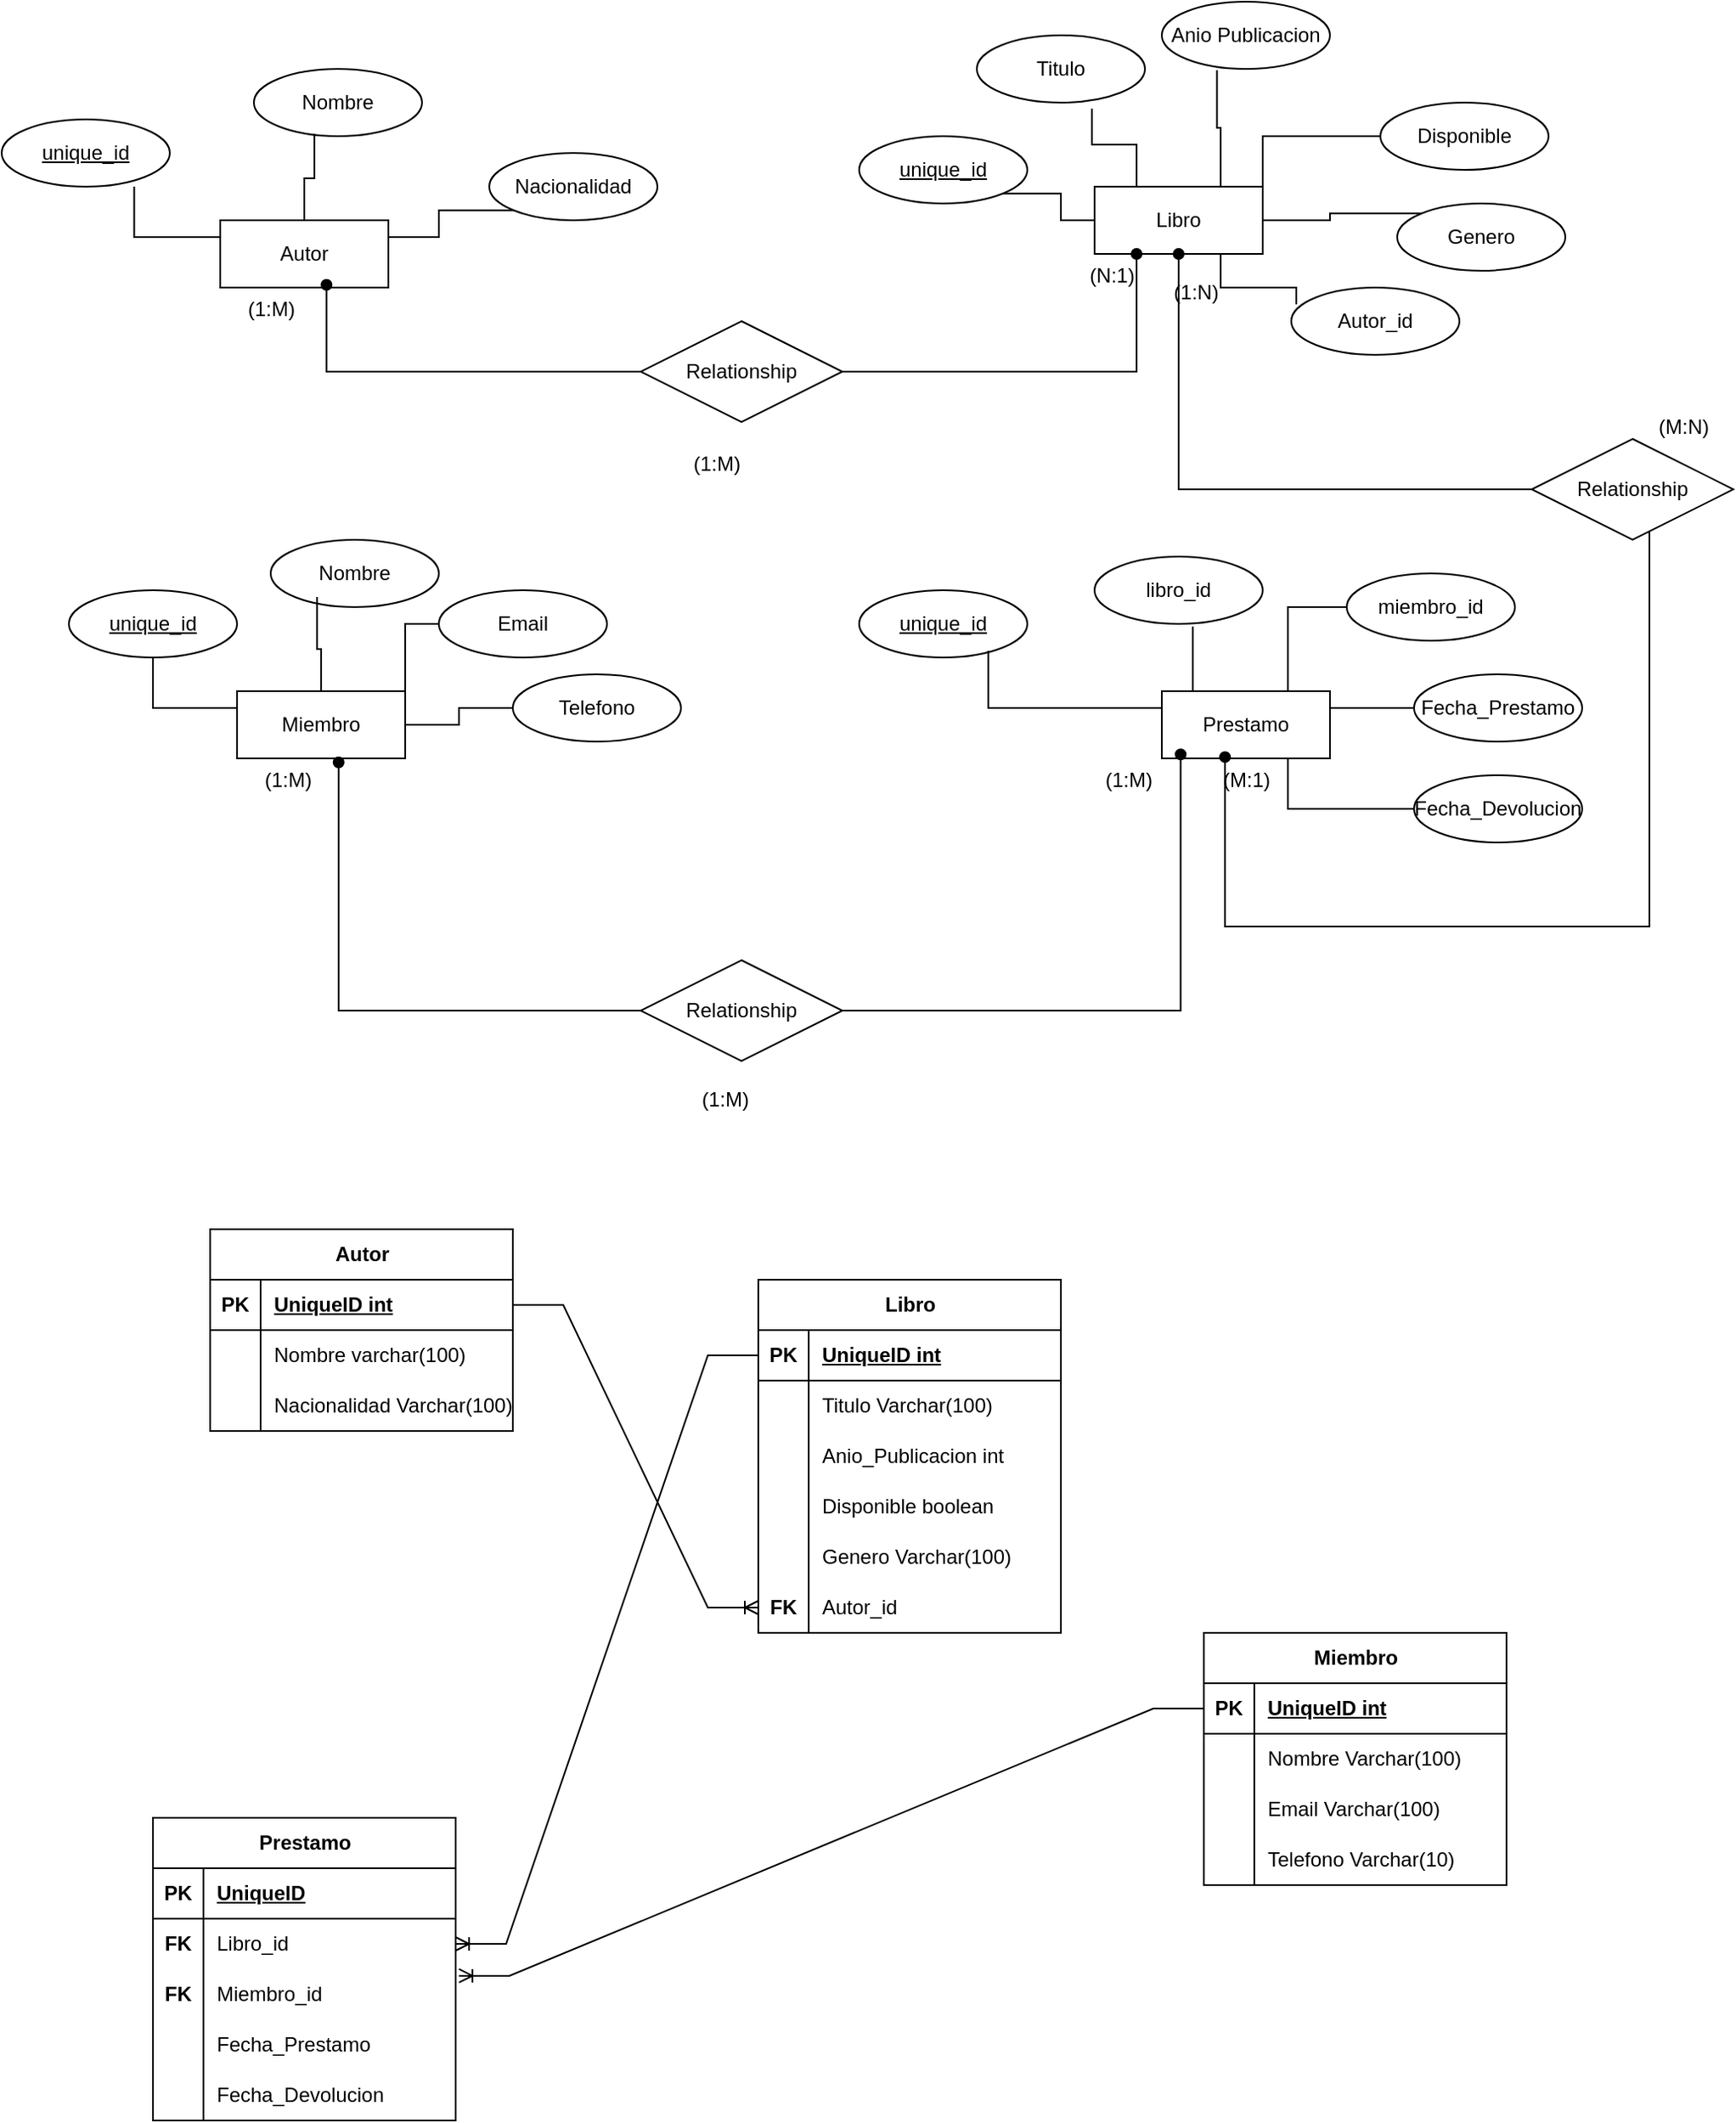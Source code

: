 <mxfile version="27.1.6">
  <diagram id="ABi7pcu78SNqBDGiMslg" name="Biblioteca">
    <mxGraphModel dx="1042" dy="1739" grid="1" gridSize="10" guides="1" tooltips="1" connect="1" arrows="1" fold="1" page="1" pageScale="1" pageWidth="827" pageHeight="1169" math="0" shadow="0">
      <root>
        <mxCell id="0" />
        <mxCell id="1" parent="0" />
        <mxCell id="7mictqGVA30ZmTcB6VZ4-40" style="edgeStyle=orthogonalEdgeStyle;rounded=0;orthogonalLoop=1;jettySize=auto;html=1;exitX=0;exitY=0.5;exitDx=0;exitDy=0;entryX=1;entryY=1;entryDx=0;entryDy=0;endArrow=none;startFill=0;" edge="1" parent="1" source="7mictqGVA30ZmTcB6VZ4-1" target="7mictqGVA30ZmTcB6VZ4-6">
          <mxGeometry relative="1" as="geometry" />
        </mxCell>
        <mxCell id="7mictqGVA30ZmTcB6VZ4-43" style="edgeStyle=orthogonalEdgeStyle;rounded=0;orthogonalLoop=1;jettySize=auto;html=1;exitX=1;exitY=0;exitDx=0;exitDy=0;entryX=0;entryY=0.5;entryDx=0;entryDy=0;endArrow=none;startFill=0;" edge="1" parent="1" source="7mictqGVA30ZmTcB6VZ4-1" target="7mictqGVA30ZmTcB6VZ4-13">
          <mxGeometry relative="1" as="geometry" />
        </mxCell>
        <mxCell id="7mictqGVA30ZmTcB6VZ4-44" style="edgeStyle=orthogonalEdgeStyle;rounded=0;orthogonalLoop=1;jettySize=auto;html=1;exitX=1;exitY=0.5;exitDx=0;exitDy=0;entryX=0;entryY=0;entryDx=0;entryDy=0;endArrow=none;startFill=0;" edge="1" parent="1" source="7mictqGVA30ZmTcB6VZ4-1" target="7mictqGVA30ZmTcB6VZ4-14">
          <mxGeometry relative="1" as="geometry" />
        </mxCell>
        <mxCell id="7mictqGVA30ZmTcB6VZ4-1" value="Libro" style="whiteSpace=wrap;html=1;align=center;" vertex="1" parent="1">
          <mxGeometry x="710" y="-400" width="100" height="40" as="geometry" />
        </mxCell>
        <mxCell id="7mictqGVA30ZmTcB6VZ4-28" style="edgeStyle=orthogonalEdgeStyle;rounded=0;orthogonalLoop=1;jettySize=auto;html=1;exitX=1;exitY=0.25;exitDx=0;exitDy=0;entryX=0;entryY=1;entryDx=0;entryDy=0;endArrow=none;startFill=0;" edge="1" parent="1" source="7mictqGVA30ZmTcB6VZ4-2" target="7mictqGVA30ZmTcB6VZ4-10">
          <mxGeometry relative="1" as="geometry" />
        </mxCell>
        <mxCell id="7mictqGVA30ZmTcB6VZ4-2" value="Autor" style="whiteSpace=wrap;html=1;align=center;" vertex="1" parent="1">
          <mxGeometry x="190" y="-380" width="100" height="40" as="geometry" />
        </mxCell>
        <mxCell id="7mictqGVA30ZmTcB6VZ4-29" style="edgeStyle=orthogonalEdgeStyle;rounded=0;orthogonalLoop=1;jettySize=auto;html=1;exitX=0;exitY=0.25;exitDx=0;exitDy=0;endArrow=none;startFill=0;" edge="1" parent="1" source="7mictqGVA30ZmTcB6VZ4-3" target="7mictqGVA30ZmTcB6VZ4-7">
          <mxGeometry relative="1" as="geometry" />
        </mxCell>
        <mxCell id="7mictqGVA30ZmTcB6VZ4-32" style="edgeStyle=orthogonalEdgeStyle;rounded=0;orthogonalLoop=1;jettySize=auto;html=1;exitX=1;exitY=0;exitDx=0;exitDy=0;entryX=0;entryY=0.5;entryDx=0;entryDy=0;endArrow=none;startFill=0;" edge="1" parent="1" source="7mictqGVA30ZmTcB6VZ4-3" target="7mictqGVA30ZmTcB6VZ4-17">
          <mxGeometry relative="1" as="geometry" />
        </mxCell>
        <mxCell id="7mictqGVA30ZmTcB6VZ4-33" style="edgeStyle=orthogonalEdgeStyle;rounded=0;orthogonalLoop=1;jettySize=auto;html=1;exitX=1;exitY=0.5;exitDx=0;exitDy=0;entryX=0;entryY=0.5;entryDx=0;entryDy=0;endArrow=none;startFill=0;" edge="1" parent="1" source="7mictqGVA30ZmTcB6VZ4-3" target="7mictqGVA30ZmTcB6VZ4-18">
          <mxGeometry relative="1" as="geometry" />
        </mxCell>
        <mxCell id="7mictqGVA30ZmTcB6VZ4-3" value="Miembro" style="whiteSpace=wrap;html=1;align=center;" vertex="1" parent="1">
          <mxGeometry x="200" y="-100" width="100" height="40" as="geometry" />
        </mxCell>
        <mxCell id="7mictqGVA30ZmTcB6VZ4-36" style="edgeStyle=orthogonalEdgeStyle;rounded=0;orthogonalLoop=1;jettySize=auto;html=1;exitX=0.75;exitY=0;exitDx=0;exitDy=0;entryX=0;entryY=0.5;entryDx=0;entryDy=0;endArrow=none;startFill=0;" edge="1" parent="1" source="7mictqGVA30ZmTcB6VZ4-4" target="7mictqGVA30ZmTcB6VZ4-20">
          <mxGeometry relative="1" as="geometry" />
        </mxCell>
        <mxCell id="7mictqGVA30ZmTcB6VZ4-37" style="edgeStyle=orthogonalEdgeStyle;rounded=0;orthogonalLoop=1;jettySize=auto;html=1;exitX=1;exitY=0.25;exitDx=0;exitDy=0;entryX=0;entryY=0.5;entryDx=0;entryDy=0;endArrow=none;startFill=0;" edge="1" parent="1" source="7mictqGVA30ZmTcB6VZ4-4" target="7mictqGVA30ZmTcB6VZ4-21">
          <mxGeometry relative="1" as="geometry" />
        </mxCell>
        <mxCell id="7mictqGVA30ZmTcB6VZ4-39" style="edgeStyle=orthogonalEdgeStyle;rounded=0;orthogonalLoop=1;jettySize=auto;html=1;exitX=0.75;exitY=1;exitDx=0;exitDy=0;entryX=0;entryY=0.5;entryDx=0;entryDy=0;endArrow=none;startFill=0;" edge="1" parent="1" source="7mictqGVA30ZmTcB6VZ4-4" target="7mictqGVA30ZmTcB6VZ4-22">
          <mxGeometry relative="1" as="geometry" />
        </mxCell>
        <mxCell id="7mictqGVA30ZmTcB6VZ4-4" value="Prestamo" style="whiteSpace=wrap;html=1;align=center;" vertex="1" parent="1">
          <mxGeometry x="750" y="-100" width="100" height="40" as="geometry" />
        </mxCell>
        <mxCell id="7mictqGVA30ZmTcB6VZ4-5" value="unique_id" style="ellipse;whiteSpace=wrap;html=1;align=center;fontStyle=4;" vertex="1" parent="1">
          <mxGeometry x="60" y="-440" width="100" height="40" as="geometry" />
        </mxCell>
        <mxCell id="7mictqGVA30ZmTcB6VZ4-6" value="unique_id" style="ellipse;whiteSpace=wrap;html=1;align=center;fontStyle=4;" vertex="1" parent="1">
          <mxGeometry x="570" y="-430" width="100" height="40" as="geometry" />
        </mxCell>
        <mxCell id="7mictqGVA30ZmTcB6VZ4-7" value="unique_id" style="ellipse;whiteSpace=wrap;html=1;align=center;fontStyle=4;" vertex="1" parent="1">
          <mxGeometry x="100" y="-160" width="100" height="40" as="geometry" />
        </mxCell>
        <mxCell id="7mictqGVA30ZmTcB6VZ4-8" value="unique_id" style="ellipse;whiteSpace=wrap;html=1;align=center;fontStyle=4;" vertex="1" parent="1">
          <mxGeometry x="570" y="-160" width="100" height="40" as="geometry" />
        </mxCell>
        <mxCell id="7mictqGVA30ZmTcB6VZ4-9" value="Nombre" style="ellipse;whiteSpace=wrap;html=1;align=center;" vertex="1" parent="1">
          <mxGeometry x="210" y="-470" width="100" height="40" as="geometry" />
        </mxCell>
        <mxCell id="7mictqGVA30ZmTcB6VZ4-10" value="Nacionalidad" style="ellipse;whiteSpace=wrap;html=1;align=center;" vertex="1" parent="1">
          <mxGeometry x="350" y="-420" width="100" height="40" as="geometry" />
        </mxCell>
        <mxCell id="7mictqGVA30ZmTcB6VZ4-11" value="Titulo" style="ellipse;whiteSpace=wrap;html=1;align=center;" vertex="1" parent="1">
          <mxGeometry x="640" y="-490" width="100" height="40" as="geometry" />
        </mxCell>
        <mxCell id="7mictqGVA30ZmTcB6VZ4-12" value="Anio Publicacion" style="ellipse;whiteSpace=wrap;html=1;align=center;" vertex="1" parent="1">
          <mxGeometry x="750" y="-510" width="100" height="40" as="geometry" />
        </mxCell>
        <mxCell id="7mictqGVA30ZmTcB6VZ4-13" value="Disponible" style="ellipse;whiteSpace=wrap;html=1;align=center;" vertex="1" parent="1">
          <mxGeometry x="880" y="-450" width="100" height="40" as="geometry" />
        </mxCell>
        <mxCell id="7mictqGVA30ZmTcB6VZ4-14" value="Genero" style="ellipse;whiteSpace=wrap;html=1;align=center;" vertex="1" parent="1">
          <mxGeometry x="890" y="-390" width="100" height="40" as="geometry" />
        </mxCell>
        <mxCell id="7mictqGVA30ZmTcB6VZ4-15" value="Autor_id" style="ellipse;whiteSpace=wrap;html=1;align=center;" vertex="1" parent="1">
          <mxGeometry x="827" y="-340" width="100" height="40" as="geometry" />
        </mxCell>
        <mxCell id="7mictqGVA30ZmTcB6VZ4-16" value="Nombre" style="ellipse;whiteSpace=wrap;html=1;align=center;" vertex="1" parent="1">
          <mxGeometry x="220" y="-190" width="100" height="40" as="geometry" />
        </mxCell>
        <mxCell id="7mictqGVA30ZmTcB6VZ4-17" value="Email" style="ellipse;whiteSpace=wrap;html=1;align=center;" vertex="1" parent="1">
          <mxGeometry x="320" y="-160" width="100" height="40" as="geometry" />
        </mxCell>
        <mxCell id="7mictqGVA30ZmTcB6VZ4-18" value="Telefono" style="ellipse;whiteSpace=wrap;html=1;align=center;" vertex="1" parent="1">
          <mxGeometry x="364" y="-110" width="100" height="40" as="geometry" />
        </mxCell>
        <mxCell id="7mictqGVA30ZmTcB6VZ4-19" value="libro_id" style="ellipse;whiteSpace=wrap;html=1;align=center;" vertex="1" parent="1">
          <mxGeometry x="710" y="-180" width="100" height="40" as="geometry" />
        </mxCell>
        <mxCell id="7mictqGVA30ZmTcB6VZ4-20" value="miembro_id" style="ellipse;whiteSpace=wrap;html=1;align=center;" vertex="1" parent="1">
          <mxGeometry x="860" y="-170" width="100" height="40" as="geometry" />
        </mxCell>
        <mxCell id="7mictqGVA30ZmTcB6VZ4-21" value="Fecha_Prestamo" style="ellipse;whiteSpace=wrap;html=1;align=center;" vertex="1" parent="1">
          <mxGeometry x="900" y="-110" width="100" height="40" as="geometry" />
        </mxCell>
        <mxCell id="7mictqGVA30ZmTcB6VZ4-22" value="Fecha_Devolucion" style="ellipse;whiteSpace=wrap;html=1;align=center;" vertex="1" parent="1">
          <mxGeometry x="900" y="-50" width="100" height="40" as="geometry" />
        </mxCell>
        <mxCell id="7mictqGVA30ZmTcB6VZ4-48" style="edgeStyle=orthogonalEdgeStyle;rounded=0;orthogonalLoop=1;jettySize=auto;html=1;exitX=1;exitY=0.5;exitDx=0;exitDy=0;entryX=0.25;entryY=1;entryDx=0;entryDy=0;endArrow=oval;endFill=1;" edge="1" parent="1" source="7mictqGVA30ZmTcB6VZ4-23" target="7mictqGVA30ZmTcB6VZ4-1">
          <mxGeometry relative="1" as="geometry" />
        </mxCell>
        <mxCell id="7mictqGVA30ZmTcB6VZ4-23" value="Relationship" style="shape=rhombus;perimeter=rhombusPerimeter;whiteSpace=wrap;html=1;align=center;" vertex="1" parent="1">
          <mxGeometry x="440" y="-320" width="120" height="60" as="geometry" />
        </mxCell>
        <mxCell id="7mictqGVA30ZmTcB6VZ4-24" value="Relationship" style="shape=rhombus;perimeter=rhombusPerimeter;whiteSpace=wrap;html=1;align=center;" vertex="1" parent="1">
          <mxGeometry x="440" y="60" width="120" height="60" as="geometry" />
        </mxCell>
        <mxCell id="7mictqGVA30ZmTcB6VZ4-49" style="edgeStyle=orthogonalEdgeStyle;rounded=0;orthogonalLoop=1;jettySize=auto;html=1;exitX=0;exitY=0.5;exitDx=0;exitDy=0;entryX=0.5;entryY=1;entryDx=0;entryDy=0;endArrow=oval;endFill=1;" edge="1" parent="1" source="7mictqGVA30ZmTcB6VZ4-25" target="7mictqGVA30ZmTcB6VZ4-1">
          <mxGeometry relative="1" as="geometry" />
        </mxCell>
        <mxCell id="7mictqGVA30ZmTcB6VZ4-25" value="Relationship" style="shape=rhombus;perimeter=rhombusPerimeter;whiteSpace=wrap;html=1;align=center;" vertex="1" parent="1">
          <mxGeometry x="970" y="-250" width="120" height="60" as="geometry" />
        </mxCell>
        <mxCell id="7mictqGVA30ZmTcB6VZ4-26" style="edgeStyle=orthogonalEdgeStyle;rounded=0;orthogonalLoop=1;jettySize=auto;html=1;exitX=0;exitY=0.25;exitDx=0;exitDy=0;entryX=0.788;entryY=1;entryDx=0;entryDy=0;entryPerimeter=0;endArrow=none;startFill=0;" edge="1" parent="1" source="7mictqGVA30ZmTcB6VZ4-2" target="7mictqGVA30ZmTcB6VZ4-5">
          <mxGeometry relative="1" as="geometry" />
        </mxCell>
        <mxCell id="7mictqGVA30ZmTcB6VZ4-27" style="edgeStyle=orthogonalEdgeStyle;rounded=0;orthogonalLoop=1;jettySize=auto;html=1;exitX=0.5;exitY=0;exitDx=0;exitDy=0;entryX=0.36;entryY=0.97;entryDx=0;entryDy=0;entryPerimeter=0;endArrow=none;startFill=0;" edge="1" parent="1" source="7mictqGVA30ZmTcB6VZ4-2" target="7mictqGVA30ZmTcB6VZ4-9">
          <mxGeometry relative="1" as="geometry" />
        </mxCell>
        <mxCell id="7mictqGVA30ZmTcB6VZ4-30" style="edgeStyle=orthogonalEdgeStyle;rounded=0;orthogonalLoop=1;jettySize=auto;html=1;exitX=0.5;exitY=0;exitDx=0;exitDy=0;entryX=0.276;entryY=0.85;entryDx=0;entryDy=0;entryPerimeter=0;endArrow=none;startFill=0;" edge="1" parent="1" source="7mictqGVA30ZmTcB6VZ4-3" target="7mictqGVA30ZmTcB6VZ4-16">
          <mxGeometry relative="1" as="geometry" />
        </mxCell>
        <mxCell id="7mictqGVA30ZmTcB6VZ4-34" style="edgeStyle=orthogonalEdgeStyle;rounded=0;orthogonalLoop=1;jettySize=auto;html=1;exitX=0;exitY=0.25;exitDx=0;exitDy=0;entryX=0.768;entryY=0.9;entryDx=0;entryDy=0;entryPerimeter=0;endArrow=none;startFill=0;" edge="1" parent="1" source="7mictqGVA30ZmTcB6VZ4-4" target="7mictqGVA30ZmTcB6VZ4-8">
          <mxGeometry relative="1" as="geometry" />
        </mxCell>
        <mxCell id="7mictqGVA30ZmTcB6VZ4-35" style="edgeStyle=orthogonalEdgeStyle;rounded=0;orthogonalLoop=1;jettySize=auto;html=1;exitX=0.25;exitY=0;exitDx=0;exitDy=0;entryX=0.584;entryY=1.04;entryDx=0;entryDy=0;entryPerimeter=0;endArrow=none;startFill=0;" edge="1" parent="1" source="7mictqGVA30ZmTcB6VZ4-4" target="7mictqGVA30ZmTcB6VZ4-19">
          <mxGeometry relative="1" as="geometry" />
        </mxCell>
        <mxCell id="7mictqGVA30ZmTcB6VZ4-41" style="edgeStyle=orthogonalEdgeStyle;rounded=0;orthogonalLoop=1;jettySize=auto;html=1;exitX=0.25;exitY=0;exitDx=0;exitDy=0;entryX=0.684;entryY=1.09;entryDx=0;entryDy=0;entryPerimeter=0;endArrow=none;startFill=0;" edge="1" parent="1" source="7mictqGVA30ZmTcB6VZ4-1" target="7mictqGVA30ZmTcB6VZ4-11">
          <mxGeometry relative="1" as="geometry" />
        </mxCell>
        <mxCell id="7mictqGVA30ZmTcB6VZ4-42" style="edgeStyle=orthogonalEdgeStyle;rounded=0;orthogonalLoop=1;jettySize=auto;html=1;exitX=0.75;exitY=0;exitDx=0;exitDy=0;entryX=0.328;entryY=1.02;entryDx=0;entryDy=0;entryPerimeter=0;endArrow=none;startFill=0;" edge="1" parent="1" source="7mictqGVA30ZmTcB6VZ4-1" target="7mictqGVA30ZmTcB6VZ4-12">
          <mxGeometry relative="1" as="geometry" />
        </mxCell>
        <mxCell id="7mictqGVA30ZmTcB6VZ4-45" style="edgeStyle=orthogonalEdgeStyle;rounded=0;orthogonalLoop=1;jettySize=auto;html=1;exitX=0.75;exitY=1;exitDx=0;exitDy=0;entryX=0.03;entryY=0.25;entryDx=0;entryDy=0;entryPerimeter=0;endArrow=none;startFill=0;" edge="1" parent="1" source="7mictqGVA30ZmTcB6VZ4-1" target="7mictqGVA30ZmTcB6VZ4-15">
          <mxGeometry relative="1" as="geometry" />
        </mxCell>
        <mxCell id="7mictqGVA30ZmTcB6VZ4-46" style="edgeStyle=orthogonalEdgeStyle;rounded=0;orthogonalLoop=1;jettySize=auto;html=1;entryX=0.632;entryY=0.96;entryDx=0;entryDy=0;entryPerimeter=0;endArrow=oval;endFill=1;" edge="1" parent="1" source="7mictqGVA30ZmTcB6VZ4-23" target="7mictqGVA30ZmTcB6VZ4-2">
          <mxGeometry relative="1" as="geometry" />
        </mxCell>
        <mxCell id="7mictqGVA30ZmTcB6VZ4-51" style="edgeStyle=orthogonalEdgeStyle;rounded=0;orthogonalLoop=1;jettySize=auto;html=1;entryX=0.376;entryY=0.98;entryDx=0;entryDy=0;entryPerimeter=0;endArrow=oval;endFill=1;" edge="1" parent="1" source="7mictqGVA30ZmTcB6VZ4-25" target="7mictqGVA30ZmTcB6VZ4-4">
          <mxGeometry relative="1" as="geometry">
            <Array as="points">
              <mxPoint x="1040" y="40" />
              <mxPoint x="788" y="40" />
            </Array>
          </mxGeometry>
        </mxCell>
        <mxCell id="7mictqGVA30ZmTcB6VZ4-52" style="edgeStyle=orthogonalEdgeStyle;rounded=0;orthogonalLoop=1;jettySize=auto;html=1;entryX=0.604;entryY=1.06;entryDx=0;entryDy=0;entryPerimeter=0;endArrow=oval;endFill=1;" edge="1" parent="1" source="7mictqGVA30ZmTcB6VZ4-24" target="7mictqGVA30ZmTcB6VZ4-3">
          <mxGeometry relative="1" as="geometry" />
        </mxCell>
        <mxCell id="7mictqGVA30ZmTcB6VZ4-53" style="edgeStyle=orthogonalEdgeStyle;rounded=0;orthogonalLoop=1;jettySize=auto;html=1;entryX=0.112;entryY=0.94;entryDx=0;entryDy=0;entryPerimeter=0;endArrow=oval;endFill=1;" edge="1" parent="1" source="7mictqGVA30ZmTcB6VZ4-24" target="7mictqGVA30ZmTcB6VZ4-4">
          <mxGeometry relative="1" as="geometry" />
        </mxCell>
        <mxCell id="7mictqGVA30ZmTcB6VZ4-54" value="(1:M)" style="text;html=1;align=center;verticalAlign=middle;resizable=0;points=[];autosize=1;strokeColor=none;fillColor=none;" vertex="1" parent="1">
          <mxGeometry x="195" y="-342" width="50" height="30" as="geometry" />
        </mxCell>
        <mxCell id="7mictqGVA30ZmTcB6VZ4-55" value="(N:1)" style="text;html=1;align=center;verticalAlign=middle;resizable=0;points=[];autosize=1;strokeColor=none;fillColor=none;" vertex="1" parent="1">
          <mxGeometry x="695" y="-362" width="50" height="30" as="geometry" />
        </mxCell>
        <mxCell id="7mictqGVA30ZmTcB6VZ4-56" value="(1:M)" style="text;html=1;align=center;verticalAlign=middle;resizable=0;points=[];autosize=1;strokeColor=none;fillColor=none;" vertex="1" parent="1">
          <mxGeometry x="460" y="-250" width="50" height="30" as="geometry" />
        </mxCell>
        <mxCell id="7mictqGVA30ZmTcB6VZ4-57" value="(1:M)" style="text;html=1;align=center;verticalAlign=middle;resizable=0;points=[];autosize=1;strokeColor=none;fillColor=none;" vertex="1" parent="1">
          <mxGeometry x="205" y="-62" width="50" height="30" as="geometry" />
        </mxCell>
        <mxCell id="7mictqGVA30ZmTcB6VZ4-58" value="(1:M)" style="text;html=1;align=center;verticalAlign=middle;resizable=0;points=[];autosize=1;strokeColor=none;fillColor=none;" vertex="1" parent="1">
          <mxGeometry x="705" y="-62" width="50" height="30" as="geometry" />
        </mxCell>
        <mxCell id="7mictqGVA30ZmTcB6VZ4-59" value="(1:M)" style="text;html=1;align=center;verticalAlign=middle;resizable=0;points=[];autosize=1;strokeColor=none;fillColor=none;" vertex="1" parent="1">
          <mxGeometry x="465" y="128" width="50" height="30" as="geometry" />
        </mxCell>
        <mxCell id="7mictqGVA30ZmTcB6VZ4-60" value="(M:1)" style="text;html=1;align=center;verticalAlign=middle;resizable=0;points=[];autosize=1;strokeColor=none;fillColor=none;" vertex="1" parent="1">
          <mxGeometry x="775" y="-62" width="50" height="30" as="geometry" />
        </mxCell>
        <mxCell id="7mictqGVA30ZmTcB6VZ4-61" value="(1:N)" style="text;html=1;align=center;verticalAlign=middle;resizable=0;points=[];autosize=1;strokeColor=none;fillColor=none;" vertex="1" parent="1">
          <mxGeometry x="745" y="-352" width="50" height="30" as="geometry" />
        </mxCell>
        <mxCell id="7mictqGVA30ZmTcB6VZ4-62" value="(M:N)" style="text;html=1;align=center;verticalAlign=middle;resizable=0;points=[];autosize=1;strokeColor=none;fillColor=none;" vertex="1" parent="1">
          <mxGeometry x="1035" y="-272" width="50" height="30" as="geometry" />
        </mxCell>
        <mxCell id="7mictqGVA30ZmTcB6VZ4-63" value="Autor" style="shape=table;startSize=30;container=1;collapsible=1;childLayout=tableLayout;fixedRows=1;rowLines=0;fontStyle=1;align=center;resizeLast=1;html=1;" vertex="1" parent="1">
          <mxGeometry x="184" y="220" width="180" height="120" as="geometry" />
        </mxCell>
        <mxCell id="7mictqGVA30ZmTcB6VZ4-64" value="" style="shape=tableRow;horizontal=0;startSize=0;swimlaneHead=0;swimlaneBody=0;fillColor=none;collapsible=0;dropTarget=0;points=[[0,0.5],[1,0.5]];portConstraint=eastwest;top=0;left=0;right=0;bottom=1;" vertex="1" parent="7mictqGVA30ZmTcB6VZ4-63">
          <mxGeometry y="30" width="180" height="30" as="geometry" />
        </mxCell>
        <mxCell id="7mictqGVA30ZmTcB6VZ4-65" value="PK" style="shape=partialRectangle;connectable=0;fillColor=none;top=0;left=0;bottom=0;right=0;fontStyle=1;overflow=hidden;whiteSpace=wrap;html=1;" vertex="1" parent="7mictqGVA30ZmTcB6VZ4-64">
          <mxGeometry width="30" height="30" as="geometry">
            <mxRectangle width="30" height="30" as="alternateBounds" />
          </mxGeometry>
        </mxCell>
        <mxCell id="7mictqGVA30ZmTcB6VZ4-66" value="UniqueID int" style="shape=partialRectangle;connectable=0;fillColor=none;top=0;left=0;bottom=0;right=0;align=left;spacingLeft=6;fontStyle=5;overflow=hidden;whiteSpace=wrap;html=1;" vertex="1" parent="7mictqGVA30ZmTcB6VZ4-64">
          <mxGeometry x="30" width="150" height="30" as="geometry">
            <mxRectangle width="150" height="30" as="alternateBounds" />
          </mxGeometry>
        </mxCell>
        <mxCell id="7mictqGVA30ZmTcB6VZ4-67" value="" style="shape=tableRow;horizontal=0;startSize=0;swimlaneHead=0;swimlaneBody=0;fillColor=none;collapsible=0;dropTarget=0;points=[[0,0.5],[1,0.5]];portConstraint=eastwest;top=0;left=0;right=0;bottom=0;" vertex="1" parent="7mictqGVA30ZmTcB6VZ4-63">
          <mxGeometry y="60" width="180" height="30" as="geometry" />
        </mxCell>
        <mxCell id="7mictqGVA30ZmTcB6VZ4-68" value="" style="shape=partialRectangle;connectable=0;fillColor=none;top=0;left=0;bottom=0;right=0;editable=1;overflow=hidden;whiteSpace=wrap;html=1;" vertex="1" parent="7mictqGVA30ZmTcB6VZ4-67">
          <mxGeometry width="30" height="30" as="geometry">
            <mxRectangle width="30" height="30" as="alternateBounds" />
          </mxGeometry>
        </mxCell>
        <mxCell id="7mictqGVA30ZmTcB6VZ4-69" value="Nombre varchar(100)" style="shape=partialRectangle;connectable=0;fillColor=none;top=0;left=0;bottom=0;right=0;align=left;spacingLeft=6;overflow=hidden;whiteSpace=wrap;html=1;" vertex="1" parent="7mictqGVA30ZmTcB6VZ4-67">
          <mxGeometry x="30" width="150" height="30" as="geometry">
            <mxRectangle width="150" height="30" as="alternateBounds" />
          </mxGeometry>
        </mxCell>
        <mxCell id="7mictqGVA30ZmTcB6VZ4-70" value="" style="shape=tableRow;horizontal=0;startSize=0;swimlaneHead=0;swimlaneBody=0;fillColor=none;collapsible=0;dropTarget=0;points=[[0,0.5],[1,0.5]];portConstraint=eastwest;top=0;left=0;right=0;bottom=0;" vertex="1" parent="7mictqGVA30ZmTcB6VZ4-63">
          <mxGeometry y="90" width="180" height="30" as="geometry" />
        </mxCell>
        <mxCell id="7mictqGVA30ZmTcB6VZ4-71" value="" style="shape=partialRectangle;connectable=0;fillColor=none;top=0;left=0;bottom=0;right=0;editable=1;overflow=hidden;whiteSpace=wrap;html=1;" vertex="1" parent="7mictqGVA30ZmTcB6VZ4-70">
          <mxGeometry width="30" height="30" as="geometry">
            <mxRectangle width="30" height="30" as="alternateBounds" />
          </mxGeometry>
        </mxCell>
        <mxCell id="7mictqGVA30ZmTcB6VZ4-72" value="Nacionalidad Varchar(100)" style="shape=partialRectangle;connectable=0;fillColor=none;top=0;left=0;bottom=0;right=0;align=left;spacingLeft=6;overflow=hidden;whiteSpace=wrap;html=1;" vertex="1" parent="7mictqGVA30ZmTcB6VZ4-70">
          <mxGeometry x="30" width="150" height="30" as="geometry">
            <mxRectangle width="150" height="30" as="alternateBounds" />
          </mxGeometry>
        </mxCell>
        <mxCell id="7mictqGVA30ZmTcB6VZ4-76" value="Libro" style="shape=table;startSize=30;container=1;collapsible=1;childLayout=tableLayout;fixedRows=1;rowLines=0;fontStyle=1;align=center;resizeLast=1;html=1;" vertex="1" parent="1">
          <mxGeometry x="510" y="250" width="180" height="210" as="geometry" />
        </mxCell>
        <mxCell id="7mictqGVA30ZmTcB6VZ4-77" value="" style="shape=tableRow;horizontal=0;startSize=0;swimlaneHead=0;swimlaneBody=0;fillColor=none;collapsible=0;dropTarget=0;points=[[0,0.5],[1,0.5]];portConstraint=eastwest;top=0;left=0;right=0;bottom=1;" vertex="1" parent="7mictqGVA30ZmTcB6VZ4-76">
          <mxGeometry y="30" width="180" height="30" as="geometry" />
        </mxCell>
        <mxCell id="7mictqGVA30ZmTcB6VZ4-78" value="PK" style="shape=partialRectangle;connectable=0;fillColor=none;top=0;left=0;bottom=0;right=0;fontStyle=1;overflow=hidden;whiteSpace=wrap;html=1;" vertex="1" parent="7mictqGVA30ZmTcB6VZ4-77">
          <mxGeometry width="30" height="30" as="geometry">
            <mxRectangle width="30" height="30" as="alternateBounds" />
          </mxGeometry>
        </mxCell>
        <mxCell id="7mictqGVA30ZmTcB6VZ4-79" value="UniqueID int" style="shape=partialRectangle;connectable=0;fillColor=none;top=0;left=0;bottom=0;right=0;align=left;spacingLeft=6;fontStyle=5;overflow=hidden;whiteSpace=wrap;html=1;" vertex="1" parent="7mictqGVA30ZmTcB6VZ4-77">
          <mxGeometry x="30" width="150" height="30" as="geometry">
            <mxRectangle width="150" height="30" as="alternateBounds" />
          </mxGeometry>
        </mxCell>
        <mxCell id="7mictqGVA30ZmTcB6VZ4-80" value="" style="shape=tableRow;horizontal=0;startSize=0;swimlaneHead=0;swimlaneBody=0;fillColor=none;collapsible=0;dropTarget=0;points=[[0,0.5],[1,0.5]];portConstraint=eastwest;top=0;left=0;right=0;bottom=0;" vertex="1" parent="7mictqGVA30ZmTcB6VZ4-76">
          <mxGeometry y="60" width="180" height="30" as="geometry" />
        </mxCell>
        <mxCell id="7mictqGVA30ZmTcB6VZ4-81" value="" style="shape=partialRectangle;connectable=0;fillColor=none;top=0;left=0;bottom=0;right=0;editable=1;overflow=hidden;whiteSpace=wrap;html=1;" vertex="1" parent="7mictqGVA30ZmTcB6VZ4-80">
          <mxGeometry width="30" height="30" as="geometry">
            <mxRectangle width="30" height="30" as="alternateBounds" />
          </mxGeometry>
        </mxCell>
        <mxCell id="7mictqGVA30ZmTcB6VZ4-82" value="Titulo Varchar(100)" style="shape=partialRectangle;connectable=0;fillColor=none;top=0;left=0;bottom=0;right=0;align=left;spacingLeft=6;overflow=hidden;whiteSpace=wrap;html=1;" vertex="1" parent="7mictqGVA30ZmTcB6VZ4-80">
          <mxGeometry x="30" width="150" height="30" as="geometry">
            <mxRectangle width="150" height="30" as="alternateBounds" />
          </mxGeometry>
        </mxCell>
        <mxCell id="7mictqGVA30ZmTcB6VZ4-83" value="" style="shape=tableRow;horizontal=0;startSize=0;swimlaneHead=0;swimlaneBody=0;fillColor=none;collapsible=0;dropTarget=0;points=[[0,0.5],[1,0.5]];portConstraint=eastwest;top=0;left=0;right=0;bottom=0;" vertex="1" parent="7mictqGVA30ZmTcB6VZ4-76">
          <mxGeometry y="90" width="180" height="30" as="geometry" />
        </mxCell>
        <mxCell id="7mictqGVA30ZmTcB6VZ4-84" value="" style="shape=partialRectangle;connectable=0;fillColor=none;top=0;left=0;bottom=0;right=0;editable=1;overflow=hidden;whiteSpace=wrap;html=1;" vertex="1" parent="7mictqGVA30ZmTcB6VZ4-83">
          <mxGeometry width="30" height="30" as="geometry">
            <mxRectangle width="30" height="30" as="alternateBounds" />
          </mxGeometry>
        </mxCell>
        <mxCell id="7mictqGVA30ZmTcB6VZ4-85" value="Anio_Publicacion int" style="shape=partialRectangle;connectable=0;fillColor=none;top=0;left=0;bottom=0;right=0;align=left;spacingLeft=6;overflow=hidden;whiteSpace=wrap;html=1;" vertex="1" parent="7mictqGVA30ZmTcB6VZ4-83">
          <mxGeometry x="30" width="150" height="30" as="geometry">
            <mxRectangle width="150" height="30" as="alternateBounds" />
          </mxGeometry>
        </mxCell>
        <mxCell id="7mictqGVA30ZmTcB6VZ4-86" value="" style="shape=tableRow;horizontal=0;startSize=0;swimlaneHead=0;swimlaneBody=0;fillColor=none;collapsible=0;dropTarget=0;points=[[0,0.5],[1,0.5]];portConstraint=eastwest;top=0;left=0;right=0;bottom=0;" vertex="1" parent="7mictqGVA30ZmTcB6VZ4-76">
          <mxGeometry y="120" width="180" height="30" as="geometry" />
        </mxCell>
        <mxCell id="7mictqGVA30ZmTcB6VZ4-87" value="" style="shape=partialRectangle;connectable=0;fillColor=none;top=0;left=0;bottom=0;right=0;editable=1;overflow=hidden;whiteSpace=wrap;html=1;" vertex="1" parent="7mictqGVA30ZmTcB6VZ4-86">
          <mxGeometry width="30" height="30" as="geometry">
            <mxRectangle width="30" height="30" as="alternateBounds" />
          </mxGeometry>
        </mxCell>
        <mxCell id="7mictqGVA30ZmTcB6VZ4-88" value="Disponible boolean" style="shape=partialRectangle;connectable=0;fillColor=none;top=0;left=0;bottom=0;right=0;align=left;spacingLeft=6;overflow=hidden;whiteSpace=wrap;html=1;" vertex="1" parent="7mictqGVA30ZmTcB6VZ4-86">
          <mxGeometry x="30" width="150" height="30" as="geometry">
            <mxRectangle width="150" height="30" as="alternateBounds" />
          </mxGeometry>
        </mxCell>
        <mxCell id="7mictqGVA30ZmTcB6VZ4-115" value="" style="shape=tableRow;horizontal=0;startSize=0;swimlaneHead=0;swimlaneBody=0;fillColor=none;collapsible=0;dropTarget=0;points=[[0,0.5],[1,0.5]];portConstraint=eastwest;top=0;left=0;right=0;bottom=0;" vertex="1" parent="7mictqGVA30ZmTcB6VZ4-76">
          <mxGeometry y="150" width="180" height="30" as="geometry" />
        </mxCell>
        <mxCell id="7mictqGVA30ZmTcB6VZ4-116" value="" style="shape=partialRectangle;connectable=0;fillColor=none;top=0;left=0;bottom=0;right=0;editable=1;overflow=hidden;whiteSpace=wrap;html=1;" vertex="1" parent="7mictqGVA30ZmTcB6VZ4-115">
          <mxGeometry width="30" height="30" as="geometry">
            <mxRectangle width="30" height="30" as="alternateBounds" />
          </mxGeometry>
        </mxCell>
        <mxCell id="7mictqGVA30ZmTcB6VZ4-117" value="Genero Varchar(100)" style="shape=partialRectangle;connectable=0;fillColor=none;top=0;left=0;bottom=0;right=0;align=left;spacingLeft=6;overflow=hidden;whiteSpace=wrap;html=1;" vertex="1" parent="7mictqGVA30ZmTcB6VZ4-115">
          <mxGeometry x="30" width="150" height="30" as="geometry">
            <mxRectangle width="150" height="30" as="alternateBounds" />
          </mxGeometry>
        </mxCell>
        <mxCell id="7mictqGVA30ZmTcB6VZ4-118" value="" style="shape=tableRow;horizontal=0;startSize=0;swimlaneHead=0;swimlaneBody=0;fillColor=none;collapsible=0;dropTarget=0;points=[[0,0.5],[1,0.5]];portConstraint=eastwest;top=0;left=0;right=0;bottom=0;" vertex="1" parent="7mictqGVA30ZmTcB6VZ4-76">
          <mxGeometry y="180" width="180" height="30" as="geometry" />
        </mxCell>
        <mxCell id="7mictqGVA30ZmTcB6VZ4-119" value="&lt;b&gt;FK&lt;/b&gt;" style="shape=partialRectangle;connectable=0;fillColor=none;top=0;left=0;bottom=0;right=0;editable=1;overflow=hidden;whiteSpace=wrap;html=1;" vertex="1" parent="7mictqGVA30ZmTcB6VZ4-118">
          <mxGeometry width="30" height="30" as="geometry">
            <mxRectangle width="30" height="30" as="alternateBounds" />
          </mxGeometry>
        </mxCell>
        <mxCell id="7mictqGVA30ZmTcB6VZ4-120" value="Autor_id" style="shape=partialRectangle;connectable=0;fillColor=none;top=0;left=0;bottom=0;right=0;align=left;spacingLeft=6;overflow=hidden;whiteSpace=wrap;html=1;" vertex="1" parent="7mictqGVA30ZmTcB6VZ4-118">
          <mxGeometry x="30" width="150" height="30" as="geometry">
            <mxRectangle width="150" height="30" as="alternateBounds" />
          </mxGeometry>
        </mxCell>
        <mxCell id="7mictqGVA30ZmTcB6VZ4-89" value="Prestamo" style="shape=table;startSize=30;container=1;collapsible=1;childLayout=tableLayout;fixedRows=1;rowLines=0;fontStyle=1;align=center;resizeLast=1;html=1;" vertex="1" parent="1">
          <mxGeometry x="150" y="570" width="180" height="180" as="geometry" />
        </mxCell>
        <mxCell id="7mictqGVA30ZmTcB6VZ4-90" value="" style="shape=tableRow;horizontal=0;startSize=0;swimlaneHead=0;swimlaneBody=0;fillColor=none;collapsible=0;dropTarget=0;points=[[0,0.5],[1,0.5]];portConstraint=eastwest;top=0;left=0;right=0;bottom=1;" vertex="1" parent="7mictqGVA30ZmTcB6VZ4-89">
          <mxGeometry y="30" width="180" height="30" as="geometry" />
        </mxCell>
        <mxCell id="7mictqGVA30ZmTcB6VZ4-91" value="PK" style="shape=partialRectangle;connectable=0;fillColor=none;top=0;left=0;bottom=0;right=0;fontStyle=1;overflow=hidden;whiteSpace=wrap;html=1;" vertex="1" parent="7mictqGVA30ZmTcB6VZ4-90">
          <mxGeometry width="30" height="30" as="geometry">
            <mxRectangle width="30" height="30" as="alternateBounds" />
          </mxGeometry>
        </mxCell>
        <mxCell id="7mictqGVA30ZmTcB6VZ4-92" value="UniqueID" style="shape=partialRectangle;connectable=0;fillColor=none;top=0;left=0;bottom=0;right=0;align=left;spacingLeft=6;fontStyle=5;overflow=hidden;whiteSpace=wrap;html=1;" vertex="1" parent="7mictqGVA30ZmTcB6VZ4-90">
          <mxGeometry x="30" width="150" height="30" as="geometry">
            <mxRectangle width="150" height="30" as="alternateBounds" />
          </mxGeometry>
        </mxCell>
        <mxCell id="7mictqGVA30ZmTcB6VZ4-93" value="" style="shape=tableRow;horizontal=0;startSize=0;swimlaneHead=0;swimlaneBody=0;fillColor=none;collapsible=0;dropTarget=0;points=[[0,0.5],[1,0.5]];portConstraint=eastwest;top=0;left=0;right=0;bottom=0;" vertex="1" parent="7mictqGVA30ZmTcB6VZ4-89">
          <mxGeometry y="60" width="180" height="30" as="geometry" />
        </mxCell>
        <mxCell id="7mictqGVA30ZmTcB6VZ4-94" value="&lt;b&gt;FK&lt;/b&gt;" style="shape=partialRectangle;connectable=0;fillColor=none;top=0;left=0;bottom=0;right=0;editable=1;overflow=hidden;whiteSpace=wrap;html=1;" vertex="1" parent="7mictqGVA30ZmTcB6VZ4-93">
          <mxGeometry width="30" height="30" as="geometry">
            <mxRectangle width="30" height="30" as="alternateBounds" />
          </mxGeometry>
        </mxCell>
        <mxCell id="7mictqGVA30ZmTcB6VZ4-95" value="Libro_id" style="shape=partialRectangle;connectable=0;fillColor=none;top=0;left=0;bottom=0;right=0;align=left;spacingLeft=6;overflow=hidden;whiteSpace=wrap;html=1;" vertex="1" parent="7mictqGVA30ZmTcB6VZ4-93">
          <mxGeometry x="30" width="150" height="30" as="geometry">
            <mxRectangle width="150" height="30" as="alternateBounds" />
          </mxGeometry>
        </mxCell>
        <mxCell id="7mictqGVA30ZmTcB6VZ4-96" value="" style="shape=tableRow;horizontal=0;startSize=0;swimlaneHead=0;swimlaneBody=0;fillColor=none;collapsible=0;dropTarget=0;points=[[0,0.5],[1,0.5]];portConstraint=eastwest;top=0;left=0;right=0;bottom=0;" vertex="1" parent="7mictqGVA30ZmTcB6VZ4-89">
          <mxGeometry y="90" width="180" height="30" as="geometry" />
        </mxCell>
        <mxCell id="7mictqGVA30ZmTcB6VZ4-97" value="FK" style="shape=partialRectangle;connectable=0;fillColor=none;top=0;left=0;bottom=0;right=0;editable=1;overflow=hidden;whiteSpace=wrap;html=1;fontStyle=1" vertex="1" parent="7mictqGVA30ZmTcB6VZ4-96">
          <mxGeometry width="30" height="30" as="geometry">
            <mxRectangle width="30" height="30" as="alternateBounds" />
          </mxGeometry>
        </mxCell>
        <mxCell id="7mictqGVA30ZmTcB6VZ4-98" value="Miembro_id" style="shape=partialRectangle;connectable=0;fillColor=none;top=0;left=0;bottom=0;right=0;align=left;spacingLeft=6;overflow=hidden;whiteSpace=wrap;html=1;" vertex="1" parent="7mictqGVA30ZmTcB6VZ4-96">
          <mxGeometry x="30" width="150" height="30" as="geometry">
            <mxRectangle width="150" height="30" as="alternateBounds" />
          </mxGeometry>
        </mxCell>
        <mxCell id="7mictqGVA30ZmTcB6VZ4-99" value="" style="shape=tableRow;horizontal=0;startSize=0;swimlaneHead=0;swimlaneBody=0;fillColor=none;collapsible=0;dropTarget=0;points=[[0,0.5],[1,0.5]];portConstraint=eastwest;top=0;left=0;right=0;bottom=0;" vertex="1" parent="7mictqGVA30ZmTcB6VZ4-89">
          <mxGeometry y="120" width="180" height="30" as="geometry" />
        </mxCell>
        <mxCell id="7mictqGVA30ZmTcB6VZ4-100" value="" style="shape=partialRectangle;connectable=0;fillColor=none;top=0;left=0;bottom=0;right=0;editable=1;overflow=hidden;whiteSpace=wrap;html=1;" vertex="1" parent="7mictqGVA30ZmTcB6VZ4-99">
          <mxGeometry width="30" height="30" as="geometry">
            <mxRectangle width="30" height="30" as="alternateBounds" />
          </mxGeometry>
        </mxCell>
        <mxCell id="7mictqGVA30ZmTcB6VZ4-101" value="Fecha_Prestamo" style="shape=partialRectangle;connectable=0;fillColor=none;top=0;left=0;bottom=0;right=0;align=left;spacingLeft=6;overflow=hidden;whiteSpace=wrap;html=1;" vertex="1" parent="7mictqGVA30ZmTcB6VZ4-99">
          <mxGeometry x="30" width="150" height="30" as="geometry">
            <mxRectangle width="150" height="30" as="alternateBounds" />
          </mxGeometry>
        </mxCell>
        <mxCell id="7mictqGVA30ZmTcB6VZ4-121" value="" style="shape=tableRow;horizontal=0;startSize=0;swimlaneHead=0;swimlaneBody=0;fillColor=none;collapsible=0;dropTarget=0;points=[[0,0.5],[1,0.5]];portConstraint=eastwest;top=0;left=0;right=0;bottom=0;" vertex="1" parent="7mictqGVA30ZmTcB6VZ4-89">
          <mxGeometry y="150" width="180" height="30" as="geometry" />
        </mxCell>
        <mxCell id="7mictqGVA30ZmTcB6VZ4-122" value="" style="shape=partialRectangle;connectable=0;fillColor=none;top=0;left=0;bottom=0;right=0;editable=1;overflow=hidden;whiteSpace=wrap;html=1;" vertex="1" parent="7mictqGVA30ZmTcB6VZ4-121">
          <mxGeometry width="30" height="30" as="geometry">
            <mxRectangle width="30" height="30" as="alternateBounds" />
          </mxGeometry>
        </mxCell>
        <mxCell id="7mictqGVA30ZmTcB6VZ4-123" value="Fecha_Devolucion" style="shape=partialRectangle;connectable=0;fillColor=none;top=0;left=0;bottom=0;right=0;align=left;spacingLeft=6;overflow=hidden;whiteSpace=wrap;html=1;" vertex="1" parent="7mictqGVA30ZmTcB6VZ4-121">
          <mxGeometry x="30" width="150" height="30" as="geometry">
            <mxRectangle width="150" height="30" as="alternateBounds" />
          </mxGeometry>
        </mxCell>
        <mxCell id="7mictqGVA30ZmTcB6VZ4-102" value="Miembro" style="shape=table;startSize=30;container=1;collapsible=1;childLayout=tableLayout;fixedRows=1;rowLines=0;fontStyle=1;align=center;resizeLast=1;html=1;" vertex="1" parent="1">
          <mxGeometry x="775" y="460" width="180" height="150" as="geometry" />
        </mxCell>
        <mxCell id="7mictqGVA30ZmTcB6VZ4-103" value="" style="shape=tableRow;horizontal=0;startSize=0;swimlaneHead=0;swimlaneBody=0;fillColor=none;collapsible=0;dropTarget=0;points=[[0,0.5],[1,0.5]];portConstraint=eastwest;top=0;left=0;right=0;bottom=1;" vertex="1" parent="7mictqGVA30ZmTcB6VZ4-102">
          <mxGeometry y="30" width="180" height="30" as="geometry" />
        </mxCell>
        <mxCell id="7mictqGVA30ZmTcB6VZ4-104" value="PK" style="shape=partialRectangle;connectable=0;fillColor=none;top=0;left=0;bottom=0;right=0;fontStyle=1;overflow=hidden;whiteSpace=wrap;html=1;" vertex="1" parent="7mictqGVA30ZmTcB6VZ4-103">
          <mxGeometry width="30" height="30" as="geometry">
            <mxRectangle width="30" height="30" as="alternateBounds" />
          </mxGeometry>
        </mxCell>
        <mxCell id="7mictqGVA30ZmTcB6VZ4-105" value="UniqueID int" style="shape=partialRectangle;connectable=0;fillColor=none;top=0;left=0;bottom=0;right=0;align=left;spacingLeft=6;fontStyle=5;overflow=hidden;whiteSpace=wrap;html=1;" vertex="1" parent="7mictqGVA30ZmTcB6VZ4-103">
          <mxGeometry x="30" width="150" height="30" as="geometry">
            <mxRectangle width="150" height="30" as="alternateBounds" />
          </mxGeometry>
        </mxCell>
        <mxCell id="7mictqGVA30ZmTcB6VZ4-106" value="" style="shape=tableRow;horizontal=0;startSize=0;swimlaneHead=0;swimlaneBody=0;fillColor=none;collapsible=0;dropTarget=0;points=[[0,0.5],[1,0.5]];portConstraint=eastwest;top=0;left=0;right=0;bottom=0;" vertex="1" parent="7mictqGVA30ZmTcB6VZ4-102">
          <mxGeometry y="60" width="180" height="30" as="geometry" />
        </mxCell>
        <mxCell id="7mictqGVA30ZmTcB6VZ4-107" value="" style="shape=partialRectangle;connectable=0;fillColor=none;top=0;left=0;bottom=0;right=0;editable=1;overflow=hidden;whiteSpace=wrap;html=1;" vertex="1" parent="7mictqGVA30ZmTcB6VZ4-106">
          <mxGeometry width="30" height="30" as="geometry">
            <mxRectangle width="30" height="30" as="alternateBounds" />
          </mxGeometry>
        </mxCell>
        <mxCell id="7mictqGVA30ZmTcB6VZ4-108" value="Nombre Varchar(100)" style="shape=partialRectangle;connectable=0;fillColor=none;top=0;left=0;bottom=0;right=0;align=left;spacingLeft=6;overflow=hidden;whiteSpace=wrap;html=1;" vertex="1" parent="7mictqGVA30ZmTcB6VZ4-106">
          <mxGeometry x="30" width="150" height="30" as="geometry">
            <mxRectangle width="150" height="30" as="alternateBounds" />
          </mxGeometry>
        </mxCell>
        <mxCell id="7mictqGVA30ZmTcB6VZ4-109" value="" style="shape=tableRow;horizontal=0;startSize=0;swimlaneHead=0;swimlaneBody=0;fillColor=none;collapsible=0;dropTarget=0;points=[[0,0.5],[1,0.5]];portConstraint=eastwest;top=0;left=0;right=0;bottom=0;" vertex="1" parent="7mictqGVA30ZmTcB6VZ4-102">
          <mxGeometry y="90" width="180" height="30" as="geometry" />
        </mxCell>
        <mxCell id="7mictqGVA30ZmTcB6VZ4-110" value="" style="shape=partialRectangle;connectable=0;fillColor=none;top=0;left=0;bottom=0;right=0;editable=1;overflow=hidden;whiteSpace=wrap;html=1;" vertex="1" parent="7mictqGVA30ZmTcB6VZ4-109">
          <mxGeometry width="30" height="30" as="geometry">
            <mxRectangle width="30" height="30" as="alternateBounds" />
          </mxGeometry>
        </mxCell>
        <mxCell id="7mictqGVA30ZmTcB6VZ4-111" value="Email Varchar(100)" style="shape=partialRectangle;connectable=0;fillColor=none;top=0;left=0;bottom=0;right=0;align=left;spacingLeft=6;overflow=hidden;whiteSpace=wrap;html=1;" vertex="1" parent="7mictqGVA30ZmTcB6VZ4-109">
          <mxGeometry x="30" width="150" height="30" as="geometry">
            <mxRectangle width="150" height="30" as="alternateBounds" />
          </mxGeometry>
        </mxCell>
        <mxCell id="7mictqGVA30ZmTcB6VZ4-112" value="" style="shape=tableRow;horizontal=0;startSize=0;swimlaneHead=0;swimlaneBody=0;fillColor=none;collapsible=0;dropTarget=0;points=[[0,0.5],[1,0.5]];portConstraint=eastwest;top=0;left=0;right=0;bottom=0;" vertex="1" parent="7mictqGVA30ZmTcB6VZ4-102">
          <mxGeometry y="120" width="180" height="30" as="geometry" />
        </mxCell>
        <mxCell id="7mictqGVA30ZmTcB6VZ4-113" value="" style="shape=partialRectangle;connectable=0;fillColor=none;top=0;left=0;bottom=0;right=0;editable=1;overflow=hidden;whiteSpace=wrap;html=1;" vertex="1" parent="7mictqGVA30ZmTcB6VZ4-112">
          <mxGeometry width="30" height="30" as="geometry">
            <mxRectangle width="30" height="30" as="alternateBounds" />
          </mxGeometry>
        </mxCell>
        <mxCell id="7mictqGVA30ZmTcB6VZ4-114" value="Telefono Varchar(10)" style="shape=partialRectangle;connectable=0;fillColor=none;top=0;left=0;bottom=0;right=0;align=left;spacingLeft=6;overflow=hidden;whiteSpace=wrap;html=1;" vertex="1" parent="7mictqGVA30ZmTcB6VZ4-112">
          <mxGeometry x="30" width="150" height="30" as="geometry">
            <mxRectangle width="150" height="30" as="alternateBounds" />
          </mxGeometry>
        </mxCell>
        <mxCell id="7mictqGVA30ZmTcB6VZ4-124" value="" style="edgeStyle=entityRelationEdgeStyle;fontSize=12;html=1;endArrow=ERoneToMany;rounded=0;entryX=0;entryY=0.5;entryDx=0;entryDy=0;exitX=1;exitY=0.5;exitDx=0;exitDy=0;" edge="1" parent="1" source="7mictqGVA30ZmTcB6VZ4-64" target="7mictqGVA30ZmTcB6VZ4-118">
          <mxGeometry width="100" height="100" relative="1" as="geometry">
            <mxPoint x="410" y="490" as="sourcePoint" />
            <mxPoint x="510" y="390" as="targetPoint" />
          </mxGeometry>
        </mxCell>
        <mxCell id="7mictqGVA30ZmTcB6VZ4-125" value="" style="edgeStyle=entityRelationEdgeStyle;fontSize=12;html=1;endArrow=ERoneToMany;rounded=0;exitX=0;exitY=0.5;exitDx=0;exitDy=0;entryX=1.011;entryY=0.133;entryDx=0;entryDy=0;entryPerimeter=0;" edge="1" parent="1" source="7mictqGVA30ZmTcB6VZ4-103" target="7mictqGVA30ZmTcB6VZ4-96">
          <mxGeometry width="100" height="100" relative="1" as="geometry">
            <mxPoint x="550" y="580" as="sourcePoint" />
            <mxPoint x="650" y="480" as="targetPoint" />
          </mxGeometry>
        </mxCell>
        <mxCell id="7mictqGVA30ZmTcB6VZ4-126" value="" style="edgeStyle=entityRelationEdgeStyle;fontSize=12;html=1;endArrow=ERoneToMany;rounded=0;exitX=0;exitY=0.5;exitDx=0;exitDy=0;entryX=1;entryY=0.5;entryDx=0;entryDy=0;" edge="1" parent="1" source="7mictqGVA30ZmTcB6VZ4-77" target="7mictqGVA30ZmTcB6VZ4-93">
          <mxGeometry width="100" height="100" relative="1" as="geometry">
            <mxPoint x="480" y="585" as="sourcePoint" />
            <mxPoint x="580" y="485" as="targetPoint" />
          </mxGeometry>
        </mxCell>
      </root>
    </mxGraphModel>
  </diagram>
</mxfile>
